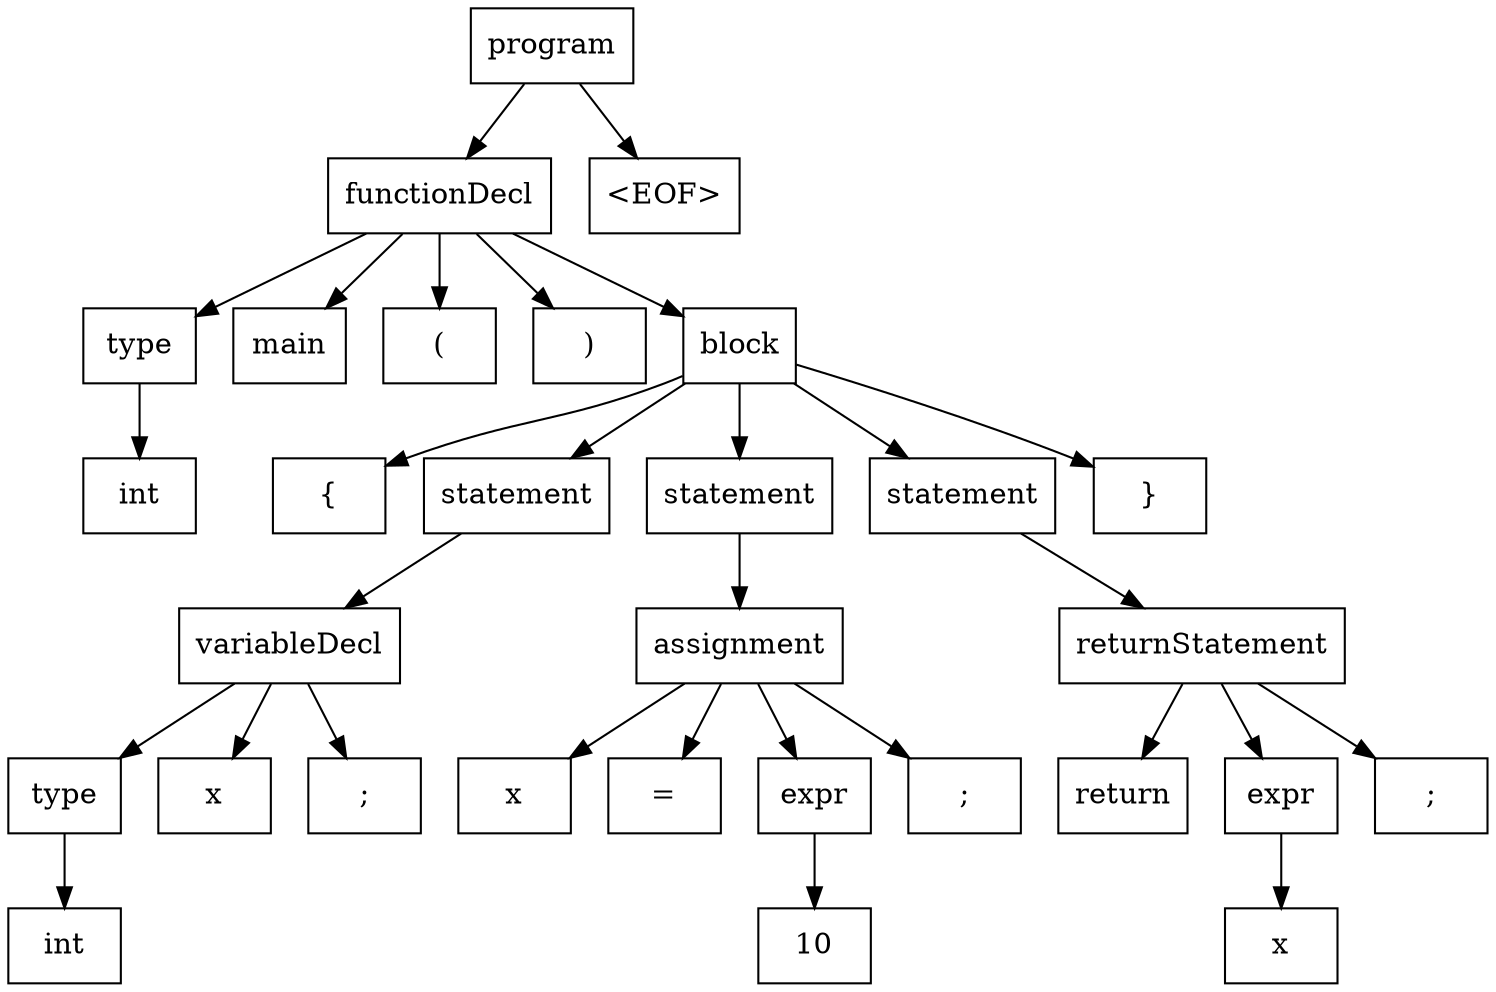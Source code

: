 digraph G {
  node [shape=box];
  node0 [label="program"];
  node0 -> node1;
  node1 [label="functionDecl"];
  node1 -> node2;
  node2 [label="type"];
  node2 -> node3;
  node3 [label="int"];
  node1 -> node4;
  node4 [label="main"];
  node1 -> node5;
  node5 [label="("];
  node1 -> node6;
  node6 [label=")"];
  node1 -> node7;
  node7 [label="block"];
  node7 -> node8;
  node8 [label="{"];
  node7 -> node9;
  node9 [label="statement"];
  node9 -> node10;
  node10 [label="variableDecl"];
  node10 -> node11;
  node11 [label="type"];
  node11 -> node12;
  node12 [label="int"];
  node10 -> node13;
  node13 [label="x"];
  node10 -> node14;
  node14 [label=";"];
  node7 -> node15;
  node15 [label="statement"];
  node15 -> node16;
  node16 [label="assignment"];
  node16 -> node17;
  node17 [label="x"];
  node16 -> node18;
  node18 [label="="];
  node16 -> node19;
  node19 [label="expr"];
  node19 -> node20;
  node20 [label="10"];
  node16 -> node21;
  node21 [label=";"];
  node7 -> node22;
  node22 [label="statement"];
  node22 -> node23;
  node23 [label="returnStatement"];
  node23 -> node24;
  node24 [label="return"];
  node23 -> node25;
  node25 [label="expr"];
  node25 -> node26;
  node26 [label="x"];
  node23 -> node27;
  node27 [label=";"];
  node7 -> node28;
  node28 [label="}"];
  node0 -> node29;
  node29 [label="<EOF>"];
}
